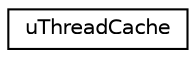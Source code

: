digraph "Graphical Class Hierarchy"
{
  edge [fontname="Helvetica",fontsize="10",labelfontname="Helvetica",labelfontsize="10"];
  node [fontname="Helvetica",fontsize="10",shape=record];
  rankdir="LR";
  Node1 [label="uThreadCache",height=0.2,width=0.4,color="black", fillcolor="white", style="filled",URL="$classuThreadCache.html",tooltip="Data structure to cache uThreads. "];
}
